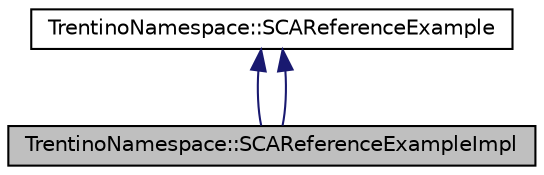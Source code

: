 digraph G
{
  edge [fontname="Helvetica",fontsize="10",labelfontname="Helvetica",labelfontsize="10"];
  node [fontname="Helvetica",fontsize="10",shape=record];
  Node1 [label="TrentinoNamespace::SCAReferenceExampleImpl",height=0.2,width=0.4,color="black", fillcolor="grey75", style="filled" fontcolor="black"];
  Node2 -> Node1 [dir="back",color="midnightblue",fontsize="10",style="solid",fontname="Helvetica"];
  Node2 [label="TrentinoNamespace::SCAReferenceExample",height=0.2,width=0.4,color="black", fillcolor="white", style="filled",URL="$class_trentino_namespace_1_1_s_c_a_reference_example.html"];
  Node2 -> Node1 [dir="back",color="midnightblue",fontsize="10",style="solid",fontname="Helvetica"];
}

